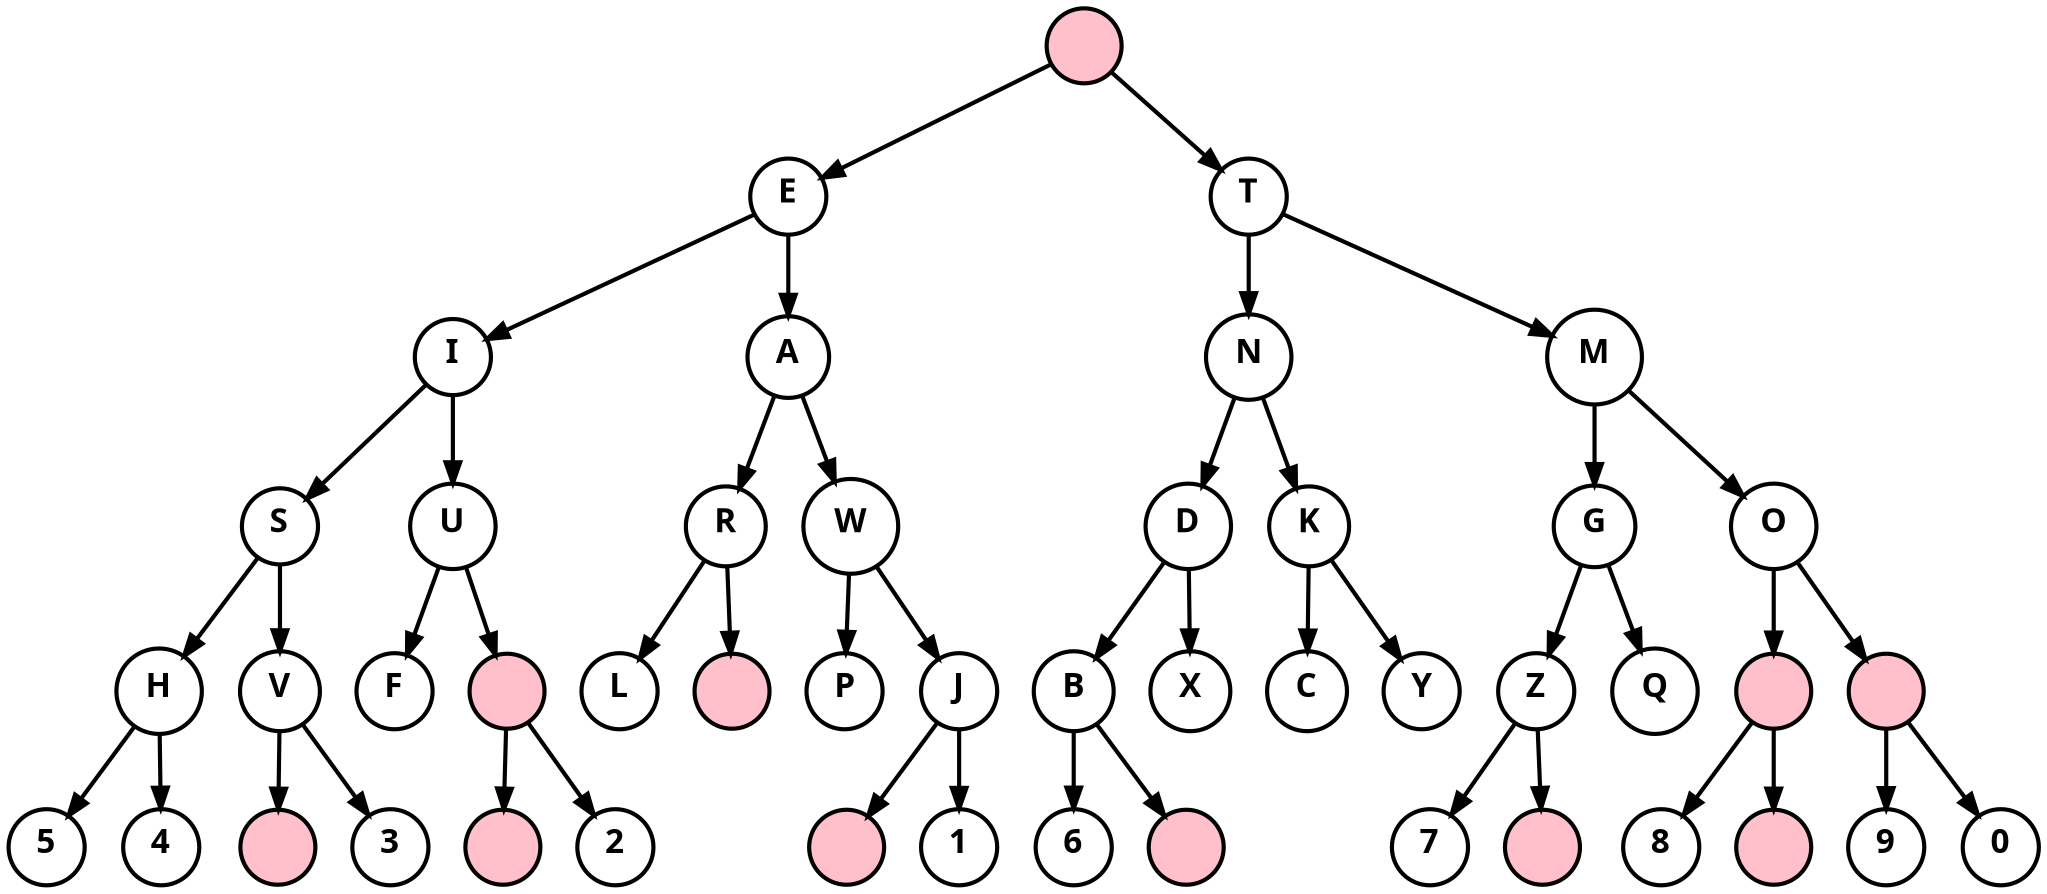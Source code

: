 digraph {
    node [shape=circle fontname="sans-serif" fontsize=16 penwidth=2];
    edge [penwidth=2]
    a->E; a->T;
    E->I; E->A;
    T->N; T->M;
    I->S; I->U;
    A->R; A->W;
    N->D; N->K;
    M->G; M->O;
    S->H; S->V;
    U->F; U->b;
    R->L; R->c;
    W->P; W->J;
    D->B; D->X;
    K->C; K->Y;
    G->Z; G->Q;
    O->d; O->e;
    H->5; H->4;
    V->f; V->3;
    b->g; b->2;
    J->h; J->1;
    B->6; B->i;
    Z->7; Z->j;
    d->8; d->k;
    e->9; e->0;

    a [label="" shape=circle style=filled fillcolor=pink];
    b [label="" shape=circle style=filled fillcolor=pink];
    c [label="" shape=circle style=filled fillcolor=pink];
    d [label="" shape=circle style=filled fillcolor=pink];
    e [label="" shape=circle style=filled fillcolor=pink];
    f [label="" shape=circle style=filled fillcolor=pink];
    g [label="" shape=circle style=filled fillcolor=pink];
    h [label="" shape=circle style=filled fillcolor=pink];
    i [label="" shape=circle style=filled fillcolor=pink];
    j [label="" shape=circle style=filled fillcolor=pink];
    k [label="" shape=circle style=filled fillcolor=pink];

    0 [label=<<b>0</b>>]
    1 [label=<<b>1</b>>]
    2 [label=<<b>2</b>>]
    3 [label=<<b>3</b>>]
    4 [label=<<b>4</b>>]
    5 [label=<<b>5</b>>]
    6 [label=<<b>6</b>>]
    7 [label=<<b>7</b>>]
    8 [label=<<b>8</b>>]
    9 [label=<<b>9</b>>]
    A [label=<<b>A</b>>]
    B [label=<<b>B</b>>]
    C [label=<<b>C</b>>]
    D [label=<<b>D</b>>]
    E [label=<<b>E</b>>]
    F [label=<<b>F</b>>]
    G [label=<<b>G</b>>]
    H [label=<<b>H</b>>]
    I [label=<<b>I</b>>]
    J [label=<<b>J</b>>]
    K [label=<<b>K</b>>]
    L [label=<<b>L</b>>]
    M [label=<<b>M</b>>]
    N [label=<<b>N</b>>]
    O [label=<<b>O</b>>]
    P [label=<<b>P</b>>]
    Q [label=<<b>Q</b>>]
    R [label=<<b>R</b>>]
    S [label=<<b>S</b>>]
    T [label=<<b>T</b>>]
    U [label=<<b>U</b>>]
    V [label=<<b>V</b>>]
    W [label=<<b>W</b>>]
    X [label=<<b>X</b>>]
    Y [label=<<b>Y</b>>]
    Z [label=<<b>Z</b>>]
}
